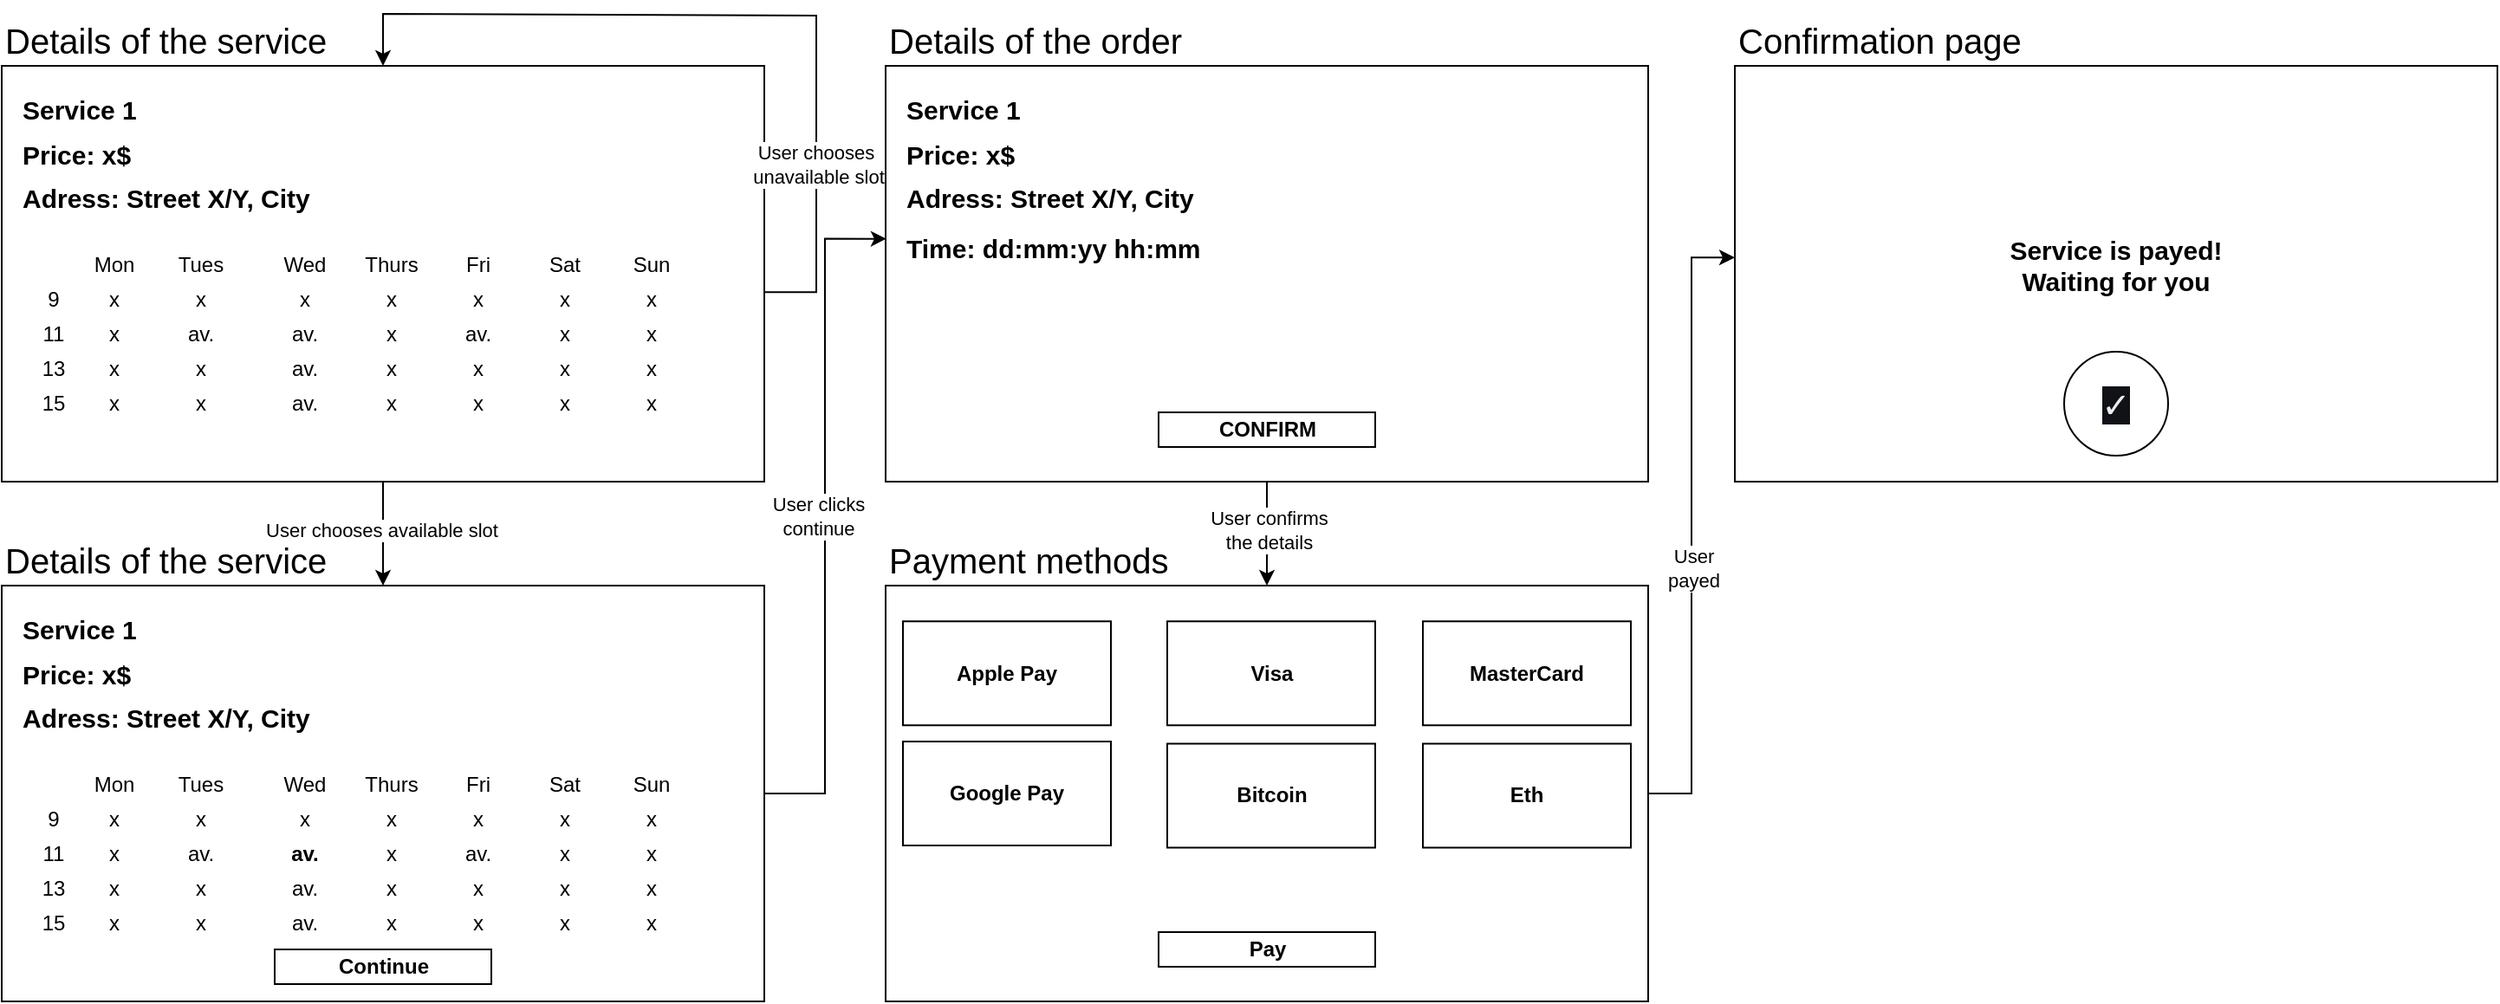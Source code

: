 <mxfile version="26.2.12">
  <diagram name="Page-1" id="Yg_0_oCL7kwc6xTO1qKG">
    <mxGraphModel dx="1594" dy="844" grid="1" gridSize="10" guides="1" tooltips="1" connect="1" arrows="1" fold="1" page="1" pageScale="1" pageWidth="850" pageHeight="1100" math="0" shadow="0">
      <root>
        <mxCell id="0" />
        <mxCell id="1" parent="0" />
        <mxCell id="CfTwe07teW2aY1DY6_a0-100" style="edgeStyle=orthogonalEdgeStyle;rounded=0;orthogonalLoop=1;jettySize=auto;html=1;entryX=0.5;entryY=0;entryDx=0;entryDy=0;" edge="1" parent="1" source="CfTwe07teW2aY1DY6_a0-1" target="CfTwe07teW2aY1DY6_a0-55">
          <mxGeometry relative="1" as="geometry" />
        </mxCell>
        <mxCell id="CfTwe07teW2aY1DY6_a0-101" value="User chooses available slot" style="edgeLabel;html=1;align=center;verticalAlign=middle;resizable=0;points=[];" vertex="1" connectable="0" parent="CfTwe07teW2aY1DY6_a0-100">
          <mxGeometry x="-0.07" y="-1" relative="1" as="geometry">
            <mxPoint as="offset" />
          </mxGeometry>
        </mxCell>
        <mxCell id="CfTwe07teW2aY1DY6_a0-1" value="" style="rounded=0;whiteSpace=wrap;html=1;" vertex="1" parent="1">
          <mxGeometry x="10" y="50" width="440" height="240" as="geometry" />
        </mxCell>
        <mxCell id="CfTwe07teW2aY1DY6_a0-2" value="&lt;font style=&quot;font-size: 20px;&quot;&gt;Details of the service&lt;/font&gt;" style="text;html=1;align=left;verticalAlign=middle;whiteSpace=wrap;rounded=0;" vertex="1" parent="1">
          <mxGeometry x="10" y="20" width="220" height="30" as="geometry" />
        </mxCell>
        <mxCell id="CfTwe07teW2aY1DY6_a0-3" value="&lt;span style=&quot;font-size: 15px;&quot;&gt;&lt;b&gt;Service 1&lt;/b&gt;&lt;/span&gt;" style="text;html=1;align=left;verticalAlign=middle;whiteSpace=wrap;rounded=0;" vertex="1" parent="1">
          <mxGeometry x="20" y="60" width="200" height="30" as="geometry" />
        </mxCell>
        <mxCell id="CfTwe07teW2aY1DY6_a0-4" value="&lt;span style=&quot;font-size: 15px;&quot;&gt;&lt;b&gt;Price: x$&lt;/b&gt;&lt;/span&gt;" style="text;html=1;align=left;verticalAlign=middle;whiteSpace=wrap;rounded=0;" vertex="1" parent="1">
          <mxGeometry x="20" y="85.63" width="240" height="30" as="geometry" />
        </mxCell>
        <mxCell id="CfTwe07teW2aY1DY6_a0-5" value="&lt;span style=&quot;font-size: 15px;&quot;&gt;&lt;b&gt;Adress: Street X/Y, City&lt;/b&gt;&lt;/span&gt;" style="text;html=1;align=left;verticalAlign=middle;whiteSpace=wrap;rounded=0;" vertex="1" parent="1">
          <mxGeometry x="20" y="111.25" width="220" height="30" as="geometry" />
        </mxCell>
        <mxCell id="CfTwe07teW2aY1DY6_a0-9" value="Mon" style="text;html=1;align=center;verticalAlign=middle;whiteSpace=wrap;rounded=0;" vertex="1" parent="1">
          <mxGeometry x="45" y="150" width="60" height="30" as="geometry" />
        </mxCell>
        <mxCell id="CfTwe07teW2aY1DY6_a0-10" value="Tues" style="text;html=1;align=center;verticalAlign=middle;whiteSpace=wrap;rounded=0;" vertex="1" parent="1">
          <mxGeometry x="95" y="150" width="60" height="30" as="geometry" />
        </mxCell>
        <mxCell id="CfTwe07teW2aY1DY6_a0-11" value="Wed" style="text;html=1;align=center;verticalAlign=middle;whiteSpace=wrap;rounded=0;" vertex="1" parent="1">
          <mxGeometry x="155" y="150" width="60" height="30" as="geometry" />
        </mxCell>
        <mxCell id="CfTwe07teW2aY1DY6_a0-12" value="Thurs" style="text;html=1;align=center;verticalAlign=middle;whiteSpace=wrap;rounded=0;" vertex="1" parent="1">
          <mxGeometry x="205" y="150" width="60" height="30" as="geometry" />
        </mxCell>
        <mxCell id="CfTwe07teW2aY1DY6_a0-13" value="Fri" style="text;html=1;align=center;verticalAlign=middle;whiteSpace=wrap;rounded=0;" vertex="1" parent="1">
          <mxGeometry x="255" y="150" width="60" height="30" as="geometry" />
        </mxCell>
        <mxCell id="CfTwe07teW2aY1DY6_a0-14" value="Sat" style="text;html=1;align=center;verticalAlign=middle;whiteSpace=wrap;rounded=0;" vertex="1" parent="1">
          <mxGeometry x="305" y="150" width="60" height="30" as="geometry" />
        </mxCell>
        <mxCell id="CfTwe07teW2aY1DY6_a0-15" value="Sun" style="text;html=1;align=center;verticalAlign=middle;whiteSpace=wrap;rounded=0;" vertex="1" parent="1">
          <mxGeometry x="355" y="150" width="60" height="30" as="geometry" />
        </mxCell>
        <mxCell id="CfTwe07teW2aY1DY6_a0-16" value="9" style="text;html=1;align=center;verticalAlign=middle;whiteSpace=wrap;rounded=0;" vertex="1" parent="1">
          <mxGeometry x="10" y="170" width="60" height="30" as="geometry" />
        </mxCell>
        <mxCell id="CfTwe07teW2aY1DY6_a0-17" value="11" style="text;html=1;align=center;verticalAlign=middle;whiteSpace=wrap;rounded=0;" vertex="1" parent="1">
          <mxGeometry x="10" y="190" width="60" height="30" as="geometry" />
        </mxCell>
        <mxCell id="CfTwe07teW2aY1DY6_a0-18" value="13" style="text;html=1;align=center;verticalAlign=middle;whiteSpace=wrap;rounded=0;" vertex="1" parent="1">
          <mxGeometry x="10" y="210" width="60" height="30" as="geometry" />
        </mxCell>
        <mxCell id="CfTwe07teW2aY1DY6_a0-19" value="15" style="text;html=1;align=center;verticalAlign=middle;whiteSpace=wrap;rounded=0;" vertex="1" parent="1">
          <mxGeometry x="10" y="230" width="60" height="30" as="geometry" />
        </mxCell>
        <mxCell id="CfTwe07teW2aY1DY6_a0-20" value="x" style="text;html=1;align=center;verticalAlign=middle;whiteSpace=wrap;rounded=0;" vertex="1" parent="1">
          <mxGeometry x="45" y="170" width="60" height="30" as="geometry" />
        </mxCell>
        <mxCell id="CfTwe07teW2aY1DY6_a0-21" value="x" style="text;html=1;align=center;verticalAlign=middle;whiteSpace=wrap;rounded=0;" vertex="1" parent="1">
          <mxGeometry x="95" y="170" width="60" height="30" as="geometry" />
        </mxCell>
        <mxCell id="CfTwe07teW2aY1DY6_a0-22" value="x" style="text;html=1;align=center;verticalAlign=middle;whiteSpace=wrap;rounded=0;" vertex="1" parent="1">
          <mxGeometry x="155" y="170" width="60" height="30" as="geometry" />
        </mxCell>
        <mxCell id="CfTwe07teW2aY1DY6_a0-23" value="x" style="text;html=1;align=center;verticalAlign=middle;whiteSpace=wrap;rounded=0;" vertex="1" parent="1">
          <mxGeometry x="205" y="170" width="60" height="30" as="geometry" />
        </mxCell>
        <mxCell id="CfTwe07teW2aY1DY6_a0-24" value="x" style="text;html=1;align=center;verticalAlign=middle;whiteSpace=wrap;rounded=0;" vertex="1" parent="1">
          <mxGeometry x="255" y="170" width="60" height="30" as="geometry" />
        </mxCell>
        <mxCell id="CfTwe07teW2aY1DY6_a0-25" value="x" style="text;html=1;align=center;verticalAlign=middle;whiteSpace=wrap;rounded=0;" vertex="1" parent="1">
          <mxGeometry x="305" y="170" width="60" height="30" as="geometry" />
        </mxCell>
        <mxCell id="CfTwe07teW2aY1DY6_a0-26" value="x" style="text;html=1;align=center;verticalAlign=middle;whiteSpace=wrap;rounded=0;" vertex="1" parent="1">
          <mxGeometry x="355" y="170" width="60" height="30" as="geometry" />
        </mxCell>
        <mxCell id="CfTwe07teW2aY1DY6_a0-27" value="x" style="text;html=1;align=center;verticalAlign=middle;whiteSpace=wrap;rounded=0;" vertex="1" parent="1">
          <mxGeometry x="45" y="190" width="60" height="30" as="geometry" />
        </mxCell>
        <mxCell id="CfTwe07teW2aY1DY6_a0-28" value="av." style="text;html=1;align=center;verticalAlign=middle;whiteSpace=wrap;rounded=0;" vertex="1" parent="1">
          <mxGeometry x="95" y="190" width="60" height="30" as="geometry" />
        </mxCell>
        <mxCell id="CfTwe07teW2aY1DY6_a0-30" value="x" style="text;html=1;align=center;verticalAlign=middle;whiteSpace=wrap;rounded=0;" vertex="1" parent="1">
          <mxGeometry x="205" y="190" width="60" height="30" as="geometry" />
        </mxCell>
        <mxCell id="CfTwe07teW2aY1DY6_a0-32" value="x" style="text;html=1;align=center;verticalAlign=middle;whiteSpace=wrap;rounded=0;" vertex="1" parent="1">
          <mxGeometry x="305" y="190" width="60" height="30" as="geometry" />
        </mxCell>
        <mxCell id="CfTwe07teW2aY1DY6_a0-33" value="x" style="text;html=1;align=center;verticalAlign=middle;whiteSpace=wrap;rounded=0;" vertex="1" parent="1">
          <mxGeometry x="355" y="190" width="60" height="30" as="geometry" />
        </mxCell>
        <mxCell id="CfTwe07teW2aY1DY6_a0-34" value="x" style="text;html=1;align=center;verticalAlign=middle;whiteSpace=wrap;rounded=0;" vertex="1" parent="1">
          <mxGeometry x="45" y="210" width="60" height="30" as="geometry" />
        </mxCell>
        <mxCell id="CfTwe07teW2aY1DY6_a0-35" value="x" style="text;html=1;align=center;verticalAlign=middle;whiteSpace=wrap;rounded=0;" vertex="1" parent="1">
          <mxGeometry x="95" y="210" width="60" height="30" as="geometry" />
        </mxCell>
        <mxCell id="CfTwe07teW2aY1DY6_a0-37" value="x" style="text;html=1;align=center;verticalAlign=middle;whiteSpace=wrap;rounded=0;" vertex="1" parent="1">
          <mxGeometry x="205" y="210" width="60" height="30" as="geometry" />
        </mxCell>
        <mxCell id="CfTwe07teW2aY1DY6_a0-38" value="x" style="text;html=1;align=center;verticalAlign=middle;whiteSpace=wrap;rounded=0;" vertex="1" parent="1">
          <mxGeometry x="255" y="210" width="60" height="30" as="geometry" />
        </mxCell>
        <mxCell id="CfTwe07teW2aY1DY6_a0-39" value="x" style="text;html=1;align=center;verticalAlign=middle;whiteSpace=wrap;rounded=0;" vertex="1" parent="1">
          <mxGeometry x="305" y="210" width="60" height="30" as="geometry" />
        </mxCell>
        <mxCell id="CfTwe07teW2aY1DY6_a0-40" value="x" style="text;html=1;align=center;verticalAlign=middle;whiteSpace=wrap;rounded=0;" vertex="1" parent="1">
          <mxGeometry x="355" y="210" width="60" height="30" as="geometry" />
        </mxCell>
        <mxCell id="CfTwe07teW2aY1DY6_a0-41" value="x" style="text;html=1;align=center;verticalAlign=middle;whiteSpace=wrap;rounded=0;" vertex="1" parent="1">
          <mxGeometry x="45" y="230" width="60" height="30" as="geometry" />
        </mxCell>
        <mxCell id="CfTwe07teW2aY1DY6_a0-42" value="x" style="text;html=1;align=center;verticalAlign=middle;whiteSpace=wrap;rounded=0;" vertex="1" parent="1">
          <mxGeometry x="95" y="230" width="60" height="30" as="geometry" />
        </mxCell>
        <mxCell id="CfTwe07teW2aY1DY6_a0-44" value="x" style="text;html=1;align=center;verticalAlign=middle;whiteSpace=wrap;rounded=0;" vertex="1" parent="1">
          <mxGeometry x="205" y="230" width="60" height="30" as="geometry" />
        </mxCell>
        <mxCell id="CfTwe07teW2aY1DY6_a0-45" value="x" style="text;html=1;align=center;verticalAlign=middle;whiteSpace=wrap;rounded=0;" vertex="1" parent="1">
          <mxGeometry x="255" y="230" width="60" height="30" as="geometry" />
        </mxCell>
        <mxCell id="CfTwe07teW2aY1DY6_a0-46" value="x" style="text;html=1;align=center;verticalAlign=middle;whiteSpace=wrap;rounded=0;" vertex="1" parent="1">
          <mxGeometry x="305" y="230" width="60" height="30" as="geometry" />
        </mxCell>
        <mxCell id="CfTwe07teW2aY1DY6_a0-47" value="x" style="text;html=1;align=center;verticalAlign=middle;whiteSpace=wrap;rounded=0;" vertex="1" parent="1">
          <mxGeometry x="355" y="230" width="60" height="30" as="geometry" />
        </mxCell>
        <mxCell id="CfTwe07teW2aY1DY6_a0-49" value="av." style="text;html=1;align=center;verticalAlign=middle;whiteSpace=wrap;rounded=0;" vertex="1" parent="1">
          <mxGeometry x="155" y="190" width="60" height="30" as="geometry" />
        </mxCell>
        <mxCell id="CfTwe07teW2aY1DY6_a0-50" value="av." style="text;html=1;align=center;verticalAlign=middle;whiteSpace=wrap;rounded=0;" vertex="1" parent="1">
          <mxGeometry x="155" y="210" width="60" height="30" as="geometry" />
        </mxCell>
        <mxCell id="CfTwe07teW2aY1DY6_a0-51" value="av." style="text;html=1;align=center;verticalAlign=middle;whiteSpace=wrap;rounded=0;" vertex="1" parent="1">
          <mxGeometry x="155" y="230" width="60" height="30" as="geometry" />
        </mxCell>
        <mxCell id="CfTwe07teW2aY1DY6_a0-54" value="av." style="text;html=1;align=center;verticalAlign=middle;whiteSpace=wrap;rounded=0;" vertex="1" parent="1">
          <mxGeometry x="255" y="190" width="60" height="30" as="geometry" />
        </mxCell>
        <mxCell id="CfTwe07teW2aY1DY6_a0-55" value="" style="rounded=0;whiteSpace=wrap;html=1;" vertex="1" parent="1">
          <mxGeometry x="10" y="350" width="440" height="240" as="geometry" />
        </mxCell>
        <mxCell id="CfTwe07teW2aY1DY6_a0-56" value="&lt;font style=&quot;font-size: 20px;&quot;&gt;Details of the service&lt;/font&gt;" style="text;html=1;align=left;verticalAlign=middle;whiteSpace=wrap;rounded=0;" vertex="1" parent="1">
          <mxGeometry x="10" y="320" width="200" height="30" as="geometry" />
        </mxCell>
        <mxCell id="CfTwe07teW2aY1DY6_a0-57" value="&lt;span style=&quot;font-size: 15px;&quot;&gt;&lt;b&gt;Service 1&lt;/b&gt;&lt;/span&gt;" style="text;html=1;align=left;verticalAlign=middle;whiteSpace=wrap;rounded=0;" vertex="1" parent="1">
          <mxGeometry x="20" y="360" width="200" height="30" as="geometry" />
        </mxCell>
        <mxCell id="CfTwe07teW2aY1DY6_a0-58" value="&lt;span style=&quot;font-size: 15px;&quot;&gt;&lt;b&gt;Price: x$&lt;/b&gt;&lt;/span&gt;" style="text;html=1;align=left;verticalAlign=middle;whiteSpace=wrap;rounded=0;" vertex="1" parent="1">
          <mxGeometry x="20" y="385.63" width="240" height="30" as="geometry" />
        </mxCell>
        <mxCell id="CfTwe07teW2aY1DY6_a0-59" value="&lt;span style=&quot;font-size: 15px;&quot;&gt;&lt;b&gt;Adress: Street X/Y, City&lt;/b&gt;&lt;/span&gt;" style="text;html=1;align=left;verticalAlign=middle;whiteSpace=wrap;rounded=0;" vertex="1" parent="1">
          <mxGeometry x="20" y="411.25" width="220" height="30" as="geometry" />
        </mxCell>
        <mxCell id="CfTwe07teW2aY1DY6_a0-60" value="Mon" style="text;html=1;align=center;verticalAlign=middle;whiteSpace=wrap;rounded=0;" vertex="1" parent="1">
          <mxGeometry x="45" y="450" width="60" height="30" as="geometry" />
        </mxCell>
        <mxCell id="CfTwe07teW2aY1DY6_a0-61" value="Tues" style="text;html=1;align=center;verticalAlign=middle;whiteSpace=wrap;rounded=0;" vertex="1" parent="1">
          <mxGeometry x="95" y="450" width="60" height="30" as="geometry" />
        </mxCell>
        <mxCell id="CfTwe07teW2aY1DY6_a0-62" value="Wed" style="text;html=1;align=center;verticalAlign=middle;whiteSpace=wrap;rounded=0;" vertex="1" parent="1">
          <mxGeometry x="155" y="450" width="60" height="30" as="geometry" />
        </mxCell>
        <mxCell id="CfTwe07teW2aY1DY6_a0-63" value="Thurs" style="text;html=1;align=center;verticalAlign=middle;whiteSpace=wrap;rounded=0;" vertex="1" parent="1">
          <mxGeometry x="205" y="450" width="60" height="30" as="geometry" />
        </mxCell>
        <mxCell id="CfTwe07teW2aY1DY6_a0-64" value="Fri" style="text;html=1;align=center;verticalAlign=middle;whiteSpace=wrap;rounded=0;" vertex="1" parent="1">
          <mxGeometry x="255" y="450" width="60" height="30" as="geometry" />
        </mxCell>
        <mxCell id="CfTwe07teW2aY1DY6_a0-65" value="Sat" style="text;html=1;align=center;verticalAlign=middle;whiteSpace=wrap;rounded=0;" vertex="1" parent="1">
          <mxGeometry x="305" y="450" width="60" height="30" as="geometry" />
        </mxCell>
        <mxCell id="CfTwe07teW2aY1DY6_a0-66" value="Sun" style="text;html=1;align=center;verticalAlign=middle;whiteSpace=wrap;rounded=0;" vertex="1" parent="1">
          <mxGeometry x="355" y="450" width="60" height="30" as="geometry" />
        </mxCell>
        <mxCell id="CfTwe07teW2aY1DY6_a0-67" value="9" style="text;html=1;align=center;verticalAlign=middle;whiteSpace=wrap;rounded=0;" vertex="1" parent="1">
          <mxGeometry x="10" y="470" width="60" height="30" as="geometry" />
        </mxCell>
        <mxCell id="CfTwe07teW2aY1DY6_a0-68" value="11" style="text;html=1;align=center;verticalAlign=middle;whiteSpace=wrap;rounded=0;" vertex="1" parent="1">
          <mxGeometry x="10" y="490" width="60" height="30" as="geometry" />
        </mxCell>
        <mxCell id="CfTwe07teW2aY1DY6_a0-69" value="13" style="text;html=1;align=center;verticalAlign=middle;whiteSpace=wrap;rounded=0;" vertex="1" parent="1">
          <mxGeometry x="10" y="510" width="60" height="30" as="geometry" />
        </mxCell>
        <mxCell id="CfTwe07teW2aY1DY6_a0-70" value="15" style="text;html=1;align=center;verticalAlign=middle;whiteSpace=wrap;rounded=0;" vertex="1" parent="1">
          <mxGeometry x="10" y="530" width="60" height="30" as="geometry" />
        </mxCell>
        <mxCell id="CfTwe07teW2aY1DY6_a0-71" value="x" style="text;html=1;align=center;verticalAlign=middle;whiteSpace=wrap;rounded=0;" vertex="1" parent="1">
          <mxGeometry x="45" y="470" width="60" height="30" as="geometry" />
        </mxCell>
        <mxCell id="CfTwe07teW2aY1DY6_a0-72" value="x" style="text;html=1;align=center;verticalAlign=middle;whiteSpace=wrap;rounded=0;" vertex="1" parent="1">
          <mxGeometry x="95" y="470" width="60" height="30" as="geometry" />
        </mxCell>
        <mxCell id="CfTwe07teW2aY1DY6_a0-73" value="x" style="text;html=1;align=center;verticalAlign=middle;whiteSpace=wrap;rounded=0;" vertex="1" parent="1">
          <mxGeometry x="155" y="470" width="60" height="30" as="geometry" />
        </mxCell>
        <mxCell id="CfTwe07teW2aY1DY6_a0-74" value="x" style="text;html=1;align=center;verticalAlign=middle;whiteSpace=wrap;rounded=0;" vertex="1" parent="1">
          <mxGeometry x="205" y="470" width="60" height="30" as="geometry" />
        </mxCell>
        <mxCell id="CfTwe07teW2aY1DY6_a0-75" value="x" style="text;html=1;align=center;verticalAlign=middle;whiteSpace=wrap;rounded=0;" vertex="1" parent="1">
          <mxGeometry x="255" y="470" width="60" height="30" as="geometry" />
        </mxCell>
        <mxCell id="CfTwe07teW2aY1DY6_a0-76" value="x" style="text;html=1;align=center;verticalAlign=middle;whiteSpace=wrap;rounded=0;" vertex="1" parent="1">
          <mxGeometry x="305" y="470" width="60" height="30" as="geometry" />
        </mxCell>
        <mxCell id="CfTwe07teW2aY1DY6_a0-77" value="x" style="text;html=1;align=center;verticalAlign=middle;whiteSpace=wrap;rounded=0;" vertex="1" parent="1">
          <mxGeometry x="355" y="470" width="60" height="30" as="geometry" />
        </mxCell>
        <mxCell id="CfTwe07teW2aY1DY6_a0-78" value="x" style="text;html=1;align=center;verticalAlign=middle;whiteSpace=wrap;rounded=0;" vertex="1" parent="1">
          <mxGeometry x="45" y="490" width="60" height="30" as="geometry" />
        </mxCell>
        <mxCell id="CfTwe07teW2aY1DY6_a0-79" value="av." style="text;html=1;align=center;verticalAlign=middle;whiteSpace=wrap;rounded=0;" vertex="1" parent="1">
          <mxGeometry x="95" y="490" width="60" height="30" as="geometry" />
        </mxCell>
        <mxCell id="CfTwe07teW2aY1DY6_a0-80" value="x" style="text;html=1;align=center;verticalAlign=middle;whiteSpace=wrap;rounded=0;" vertex="1" parent="1">
          <mxGeometry x="205" y="490" width="60" height="30" as="geometry" />
        </mxCell>
        <mxCell id="CfTwe07teW2aY1DY6_a0-81" value="x" style="text;html=1;align=center;verticalAlign=middle;whiteSpace=wrap;rounded=0;" vertex="1" parent="1">
          <mxGeometry x="305" y="490" width="60" height="30" as="geometry" />
        </mxCell>
        <mxCell id="CfTwe07teW2aY1DY6_a0-82" value="x" style="text;html=1;align=center;verticalAlign=middle;whiteSpace=wrap;rounded=0;" vertex="1" parent="1">
          <mxGeometry x="355" y="490" width="60" height="30" as="geometry" />
        </mxCell>
        <mxCell id="CfTwe07teW2aY1DY6_a0-83" value="x" style="text;html=1;align=center;verticalAlign=middle;whiteSpace=wrap;rounded=0;" vertex="1" parent="1">
          <mxGeometry x="45" y="510" width="60" height="30" as="geometry" />
        </mxCell>
        <mxCell id="CfTwe07teW2aY1DY6_a0-84" value="x" style="text;html=1;align=center;verticalAlign=middle;whiteSpace=wrap;rounded=0;" vertex="1" parent="1">
          <mxGeometry x="95" y="510" width="60" height="30" as="geometry" />
        </mxCell>
        <mxCell id="CfTwe07teW2aY1DY6_a0-85" value="x" style="text;html=1;align=center;verticalAlign=middle;whiteSpace=wrap;rounded=0;" vertex="1" parent="1">
          <mxGeometry x="205" y="510" width="60" height="30" as="geometry" />
        </mxCell>
        <mxCell id="CfTwe07teW2aY1DY6_a0-86" value="x" style="text;html=1;align=center;verticalAlign=middle;whiteSpace=wrap;rounded=0;" vertex="1" parent="1">
          <mxGeometry x="255" y="510" width="60" height="30" as="geometry" />
        </mxCell>
        <mxCell id="CfTwe07teW2aY1DY6_a0-87" value="x" style="text;html=1;align=center;verticalAlign=middle;whiteSpace=wrap;rounded=0;" vertex="1" parent="1">
          <mxGeometry x="305" y="510" width="60" height="30" as="geometry" />
        </mxCell>
        <mxCell id="CfTwe07teW2aY1DY6_a0-88" value="x" style="text;html=1;align=center;verticalAlign=middle;whiteSpace=wrap;rounded=0;" vertex="1" parent="1">
          <mxGeometry x="355" y="510" width="60" height="30" as="geometry" />
        </mxCell>
        <mxCell id="CfTwe07teW2aY1DY6_a0-89" value="x" style="text;html=1;align=center;verticalAlign=middle;whiteSpace=wrap;rounded=0;" vertex="1" parent="1">
          <mxGeometry x="45" y="530" width="60" height="30" as="geometry" />
        </mxCell>
        <mxCell id="CfTwe07teW2aY1DY6_a0-90" value="x" style="text;html=1;align=center;verticalAlign=middle;whiteSpace=wrap;rounded=0;" vertex="1" parent="1">
          <mxGeometry x="95" y="530" width="60" height="30" as="geometry" />
        </mxCell>
        <mxCell id="CfTwe07teW2aY1DY6_a0-91" value="x" style="text;html=1;align=center;verticalAlign=middle;whiteSpace=wrap;rounded=0;" vertex="1" parent="1">
          <mxGeometry x="205" y="530" width="60" height="30" as="geometry" />
        </mxCell>
        <mxCell id="CfTwe07teW2aY1DY6_a0-92" value="x" style="text;html=1;align=center;verticalAlign=middle;whiteSpace=wrap;rounded=0;" vertex="1" parent="1">
          <mxGeometry x="255" y="530" width="60" height="30" as="geometry" />
        </mxCell>
        <mxCell id="CfTwe07teW2aY1DY6_a0-93" value="x" style="text;html=1;align=center;verticalAlign=middle;whiteSpace=wrap;rounded=0;" vertex="1" parent="1">
          <mxGeometry x="305" y="530" width="60" height="30" as="geometry" />
        </mxCell>
        <mxCell id="CfTwe07teW2aY1DY6_a0-94" value="x" style="text;html=1;align=center;verticalAlign=middle;whiteSpace=wrap;rounded=0;" vertex="1" parent="1">
          <mxGeometry x="355" y="530" width="60" height="30" as="geometry" />
        </mxCell>
        <mxCell id="CfTwe07teW2aY1DY6_a0-95" value="&lt;b&gt;av.&lt;/b&gt;" style="text;html=1;align=center;verticalAlign=middle;whiteSpace=wrap;rounded=0;fontColor=#000000;" vertex="1" parent="1">
          <mxGeometry x="155" y="490" width="60" height="30" as="geometry" />
        </mxCell>
        <mxCell id="CfTwe07teW2aY1DY6_a0-96" value="av." style="text;html=1;align=center;verticalAlign=middle;whiteSpace=wrap;rounded=0;" vertex="1" parent="1">
          <mxGeometry x="155" y="510" width="60" height="30" as="geometry" />
        </mxCell>
        <mxCell id="CfTwe07teW2aY1DY6_a0-97" value="av." style="text;html=1;align=center;verticalAlign=middle;whiteSpace=wrap;rounded=0;" vertex="1" parent="1">
          <mxGeometry x="155" y="530" width="60" height="30" as="geometry" />
        </mxCell>
        <mxCell id="CfTwe07teW2aY1DY6_a0-98" value="av." style="text;html=1;align=center;verticalAlign=middle;whiteSpace=wrap;rounded=0;" vertex="1" parent="1">
          <mxGeometry x="255" y="490" width="60" height="30" as="geometry" />
        </mxCell>
        <mxCell id="CfTwe07teW2aY1DY6_a0-104" value="" style="endArrow=classic;html=1;rounded=0;exitX=1;exitY=0.5;exitDx=0;exitDy=0;entryX=1;entryY=1;entryDx=0;entryDy=0;" edge="1" parent="1" target="CfTwe07teW2aY1DY6_a0-2">
          <mxGeometry width="50" height="50" relative="1" as="geometry">
            <mxPoint x="450.0" y="180.63" as="sourcePoint" />
            <mxPoint x="230" y="20.63" as="targetPoint" />
            <Array as="points">
              <mxPoint x="480" y="180.63" />
              <mxPoint x="480" y="21" />
              <mxPoint x="230" y="20" />
            </Array>
          </mxGeometry>
        </mxCell>
        <mxCell id="CfTwe07teW2aY1DY6_a0-105" value="User chooses&amp;nbsp;&lt;div&gt;unavailable slot&lt;/div&gt;" style="edgeLabel;html=1;align=center;verticalAlign=middle;resizable=0;points=[];" vertex="1" connectable="0" parent="CfTwe07teW2aY1DY6_a0-104">
          <mxGeometry x="-0.56" y="-1" relative="1" as="geometry">
            <mxPoint as="offset" />
          </mxGeometry>
        </mxCell>
        <mxCell id="CfTwe07teW2aY1DY6_a0-106" value="&lt;b&gt;Continue&lt;/b&gt;" style="rounded=0;whiteSpace=wrap;html=1;" vertex="1" parent="1">
          <mxGeometry x="167.5" y="560" width="125" height="20" as="geometry" />
        </mxCell>
        <mxCell id="CfTwe07teW2aY1DY6_a0-169" style="edgeStyle=orthogonalEdgeStyle;rounded=0;orthogonalLoop=1;jettySize=auto;html=1;" edge="1" parent="1" source="CfTwe07teW2aY1DY6_a0-108" target="CfTwe07teW2aY1DY6_a0-156">
          <mxGeometry relative="1" as="geometry" />
        </mxCell>
        <mxCell id="CfTwe07teW2aY1DY6_a0-170" value="User confirms&lt;br&gt;the details" style="edgeLabel;html=1;align=center;verticalAlign=middle;resizable=0;points=[];" vertex="1" connectable="0" parent="CfTwe07teW2aY1DY6_a0-169">
          <mxGeometry x="-0.077" y="1" relative="1" as="geometry">
            <mxPoint as="offset" />
          </mxGeometry>
        </mxCell>
        <mxCell id="CfTwe07teW2aY1DY6_a0-108" value="" style="rounded=0;whiteSpace=wrap;html=1;" vertex="1" parent="1">
          <mxGeometry x="520" y="50.0" width="440" height="240" as="geometry" />
        </mxCell>
        <mxCell id="CfTwe07teW2aY1DY6_a0-109" value="&lt;font style=&quot;font-size: 20px;&quot;&gt;Details of the order&lt;/font&gt;" style="text;html=1;align=left;verticalAlign=middle;whiteSpace=wrap;rounded=0;" vertex="1" parent="1">
          <mxGeometry x="520" y="20.0" width="200" height="30" as="geometry" />
        </mxCell>
        <mxCell id="CfTwe07teW2aY1DY6_a0-110" value="&lt;span style=&quot;font-size: 15px;&quot;&gt;&lt;b&gt;Service 1&lt;/b&gt;&lt;/span&gt;" style="text;html=1;align=left;verticalAlign=middle;whiteSpace=wrap;rounded=0;" vertex="1" parent="1">
          <mxGeometry x="530" y="60.0" width="200" height="30" as="geometry" />
        </mxCell>
        <mxCell id="CfTwe07teW2aY1DY6_a0-111" value="&lt;span style=&quot;font-size: 15px;&quot;&gt;&lt;b&gt;Price: x$&lt;/b&gt;&lt;/span&gt;" style="text;html=1;align=left;verticalAlign=middle;whiteSpace=wrap;rounded=0;" vertex="1" parent="1">
          <mxGeometry x="530" y="85.63" width="240" height="30" as="geometry" />
        </mxCell>
        <mxCell id="CfTwe07teW2aY1DY6_a0-112" value="&lt;span style=&quot;font-size: 15px;&quot;&gt;&lt;b&gt;Adress: Street X/Y, City&lt;/b&gt;&lt;/span&gt;" style="text;html=1;align=left;verticalAlign=middle;whiteSpace=wrap;rounded=0;" vertex="1" parent="1">
          <mxGeometry x="530" y="111.25" width="220" height="30" as="geometry" />
        </mxCell>
        <mxCell id="CfTwe07teW2aY1DY6_a0-152" value="&lt;b&gt;CONFIRM&lt;/b&gt;" style="rounded=0;whiteSpace=wrap;html=1;" vertex="1" parent="1">
          <mxGeometry x="677.5" y="250" width="125" height="20" as="geometry" />
        </mxCell>
        <mxCell id="CfTwe07teW2aY1DY6_a0-153" value="&lt;span style=&quot;font-size: 15px;&quot;&gt;&lt;b&gt;Time: dd:mm:yy hh:mm&lt;/b&gt;&lt;/span&gt;" style="text;html=1;align=left;verticalAlign=middle;whiteSpace=wrap;rounded=0;" vertex="1" parent="1">
          <mxGeometry x="530" y="140.0" width="220" height="30" as="geometry" />
        </mxCell>
        <mxCell id="CfTwe07teW2aY1DY6_a0-154" style="edgeStyle=orthogonalEdgeStyle;rounded=0;orthogonalLoop=1;jettySize=auto;html=1;entryX=0.001;entryY=0.416;entryDx=0;entryDy=0;entryPerimeter=0;" edge="1" parent="1" source="CfTwe07teW2aY1DY6_a0-55" target="CfTwe07teW2aY1DY6_a0-108">
          <mxGeometry relative="1" as="geometry" />
        </mxCell>
        <mxCell id="CfTwe07teW2aY1DY6_a0-155" value="User clicks&lt;div&gt;continue&lt;/div&gt;" style="edgeLabel;html=1;align=center;verticalAlign=middle;resizable=0;points=[];" vertex="1" connectable="0" parent="CfTwe07teW2aY1DY6_a0-154">
          <mxGeometry x="-0.001" y="4" relative="1" as="geometry">
            <mxPoint as="offset" />
          </mxGeometry>
        </mxCell>
        <mxCell id="CfTwe07teW2aY1DY6_a0-156" value="" style="rounded=0;whiteSpace=wrap;html=1;" vertex="1" parent="1">
          <mxGeometry x="520" y="350" width="440" height="240" as="geometry" />
        </mxCell>
        <mxCell id="CfTwe07teW2aY1DY6_a0-160" value="&lt;b&gt;Pay&lt;/b&gt;" style="rounded=0;whiteSpace=wrap;html=1;" vertex="1" parent="1">
          <mxGeometry x="677.5" y="550" width="125" height="20" as="geometry" />
        </mxCell>
        <mxCell id="CfTwe07teW2aY1DY6_a0-162" value="&lt;font style=&quot;font-size: 20px;&quot;&gt;Payment methods&lt;/font&gt;" style="text;html=1;align=left;verticalAlign=middle;whiteSpace=wrap;rounded=0;" vertex="1" parent="1">
          <mxGeometry x="520" y="320" width="200" height="30" as="geometry" />
        </mxCell>
        <mxCell id="CfTwe07teW2aY1DY6_a0-163" value="&lt;b&gt;Apple Pay&lt;/b&gt;" style="rounded=0;whiteSpace=wrap;html=1;" vertex="1" parent="1">
          <mxGeometry x="530" y="370.63" width="120" height="60" as="geometry" />
        </mxCell>
        <mxCell id="CfTwe07teW2aY1DY6_a0-164" value="&lt;b&gt;Visa&lt;/b&gt;" style="rounded=0;whiteSpace=wrap;html=1;" vertex="1" parent="1">
          <mxGeometry x="682.5" y="370.63" width="120" height="60" as="geometry" />
        </mxCell>
        <mxCell id="CfTwe07teW2aY1DY6_a0-165" value="&lt;b&gt;MasterCard&lt;/b&gt;" style="rounded=0;whiteSpace=wrap;html=1;" vertex="1" parent="1">
          <mxGeometry x="830" y="370.63" width="120" height="60" as="geometry" />
        </mxCell>
        <mxCell id="CfTwe07teW2aY1DY6_a0-166" value="&lt;b&gt;Google Pay&lt;/b&gt;" style="rounded=0;whiteSpace=wrap;html=1;" vertex="1" parent="1">
          <mxGeometry x="530" y="440" width="120" height="60" as="geometry" />
        </mxCell>
        <mxCell id="CfTwe07teW2aY1DY6_a0-167" value="&lt;b&gt;Bitcoin&lt;/b&gt;" style="rounded=0;whiteSpace=wrap;html=1;" vertex="1" parent="1">
          <mxGeometry x="682.5" y="441.25" width="120" height="60" as="geometry" />
        </mxCell>
        <mxCell id="CfTwe07teW2aY1DY6_a0-168" value="&lt;b&gt;Eth&lt;/b&gt;" style="rounded=0;whiteSpace=wrap;html=1;" vertex="1" parent="1">
          <mxGeometry x="830" y="441.25" width="120" height="60" as="geometry" />
        </mxCell>
        <mxCell id="CfTwe07teW2aY1DY6_a0-171" value="" style="rounded=0;whiteSpace=wrap;html=1;" vertex="1" parent="1">
          <mxGeometry x="1010" y="50" width="440" height="240" as="geometry" />
        </mxCell>
        <mxCell id="CfTwe07teW2aY1DY6_a0-179" style="edgeStyle=orthogonalEdgeStyle;rounded=0;orthogonalLoop=1;jettySize=auto;html=1;entryX=0;entryY=0.461;entryDx=0;entryDy=0;entryPerimeter=0;" edge="1" parent="1" source="CfTwe07teW2aY1DY6_a0-156" target="CfTwe07teW2aY1DY6_a0-171">
          <mxGeometry relative="1" as="geometry" />
        </mxCell>
        <mxCell id="CfTwe07teW2aY1DY6_a0-184" value="User&lt;br&gt;payed" style="edgeLabel;html=1;align=center;verticalAlign=middle;resizable=0;points=[];" vertex="1" connectable="0" parent="CfTwe07teW2aY1DY6_a0-179">
          <mxGeometry x="-0.136" y="-1" relative="1" as="geometry">
            <mxPoint as="offset" />
          </mxGeometry>
        </mxCell>
        <mxCell id="CfTwe07teW2aY1DY6_a0-180" value="&lt;span style=&quot;font-size: 20px;&quot;&gt;Confirmation page&lt;/span&gt;" style="text;html=1;align=left;verticalAlign=middle;whiteSpace=wrap;rounded=0;" vertex="1" parent="1">
          <mxGeometry x="1010" y="20.0" width="200" height="30" as="geometry" />
        </mxCell>
        <mxCell id="CfTwe07teW2aY1DY6_a0-182" value="&lt;span style=&quot;font-size: 15px;&quot;&gt;&lt;b&gt;Service is payed!&lt;br&gt;Waiting for you&lt;/b&gt;&lt;/span&gt;" style="text;html=1;align=center;verticalAlign=middle;whiteSpace=wrap;rounded=0;" vertex="1" parent="1">
          <mxGeometry x="1120" y="150.0" width="220" height="30" as="geometry" />
        </mxCell>
        <mxCell id="CfTwe07teW2aY1DY6_a0-183" value="&lt;span style=&quot;color: rgb(236, 236, 236); font-family: &amp;quot;Google Sans&amp;quot;, Arial, sans-serif; font-size: 20px; text-align: start; background-color: rgb(16, 18, 24);&quot;&gt;✓&lt;/span&gt;" style="ellipse;whiteSpace=wrap;html=1;aspect=fixed;" vertex="1" parent="1">
          <mxGeometry x="1200" y="215" width="60" height="60" as="geometry" />
        </mxCell>
      </root>
    </mxGraphModel>
  </diagram>
</mxfile>
